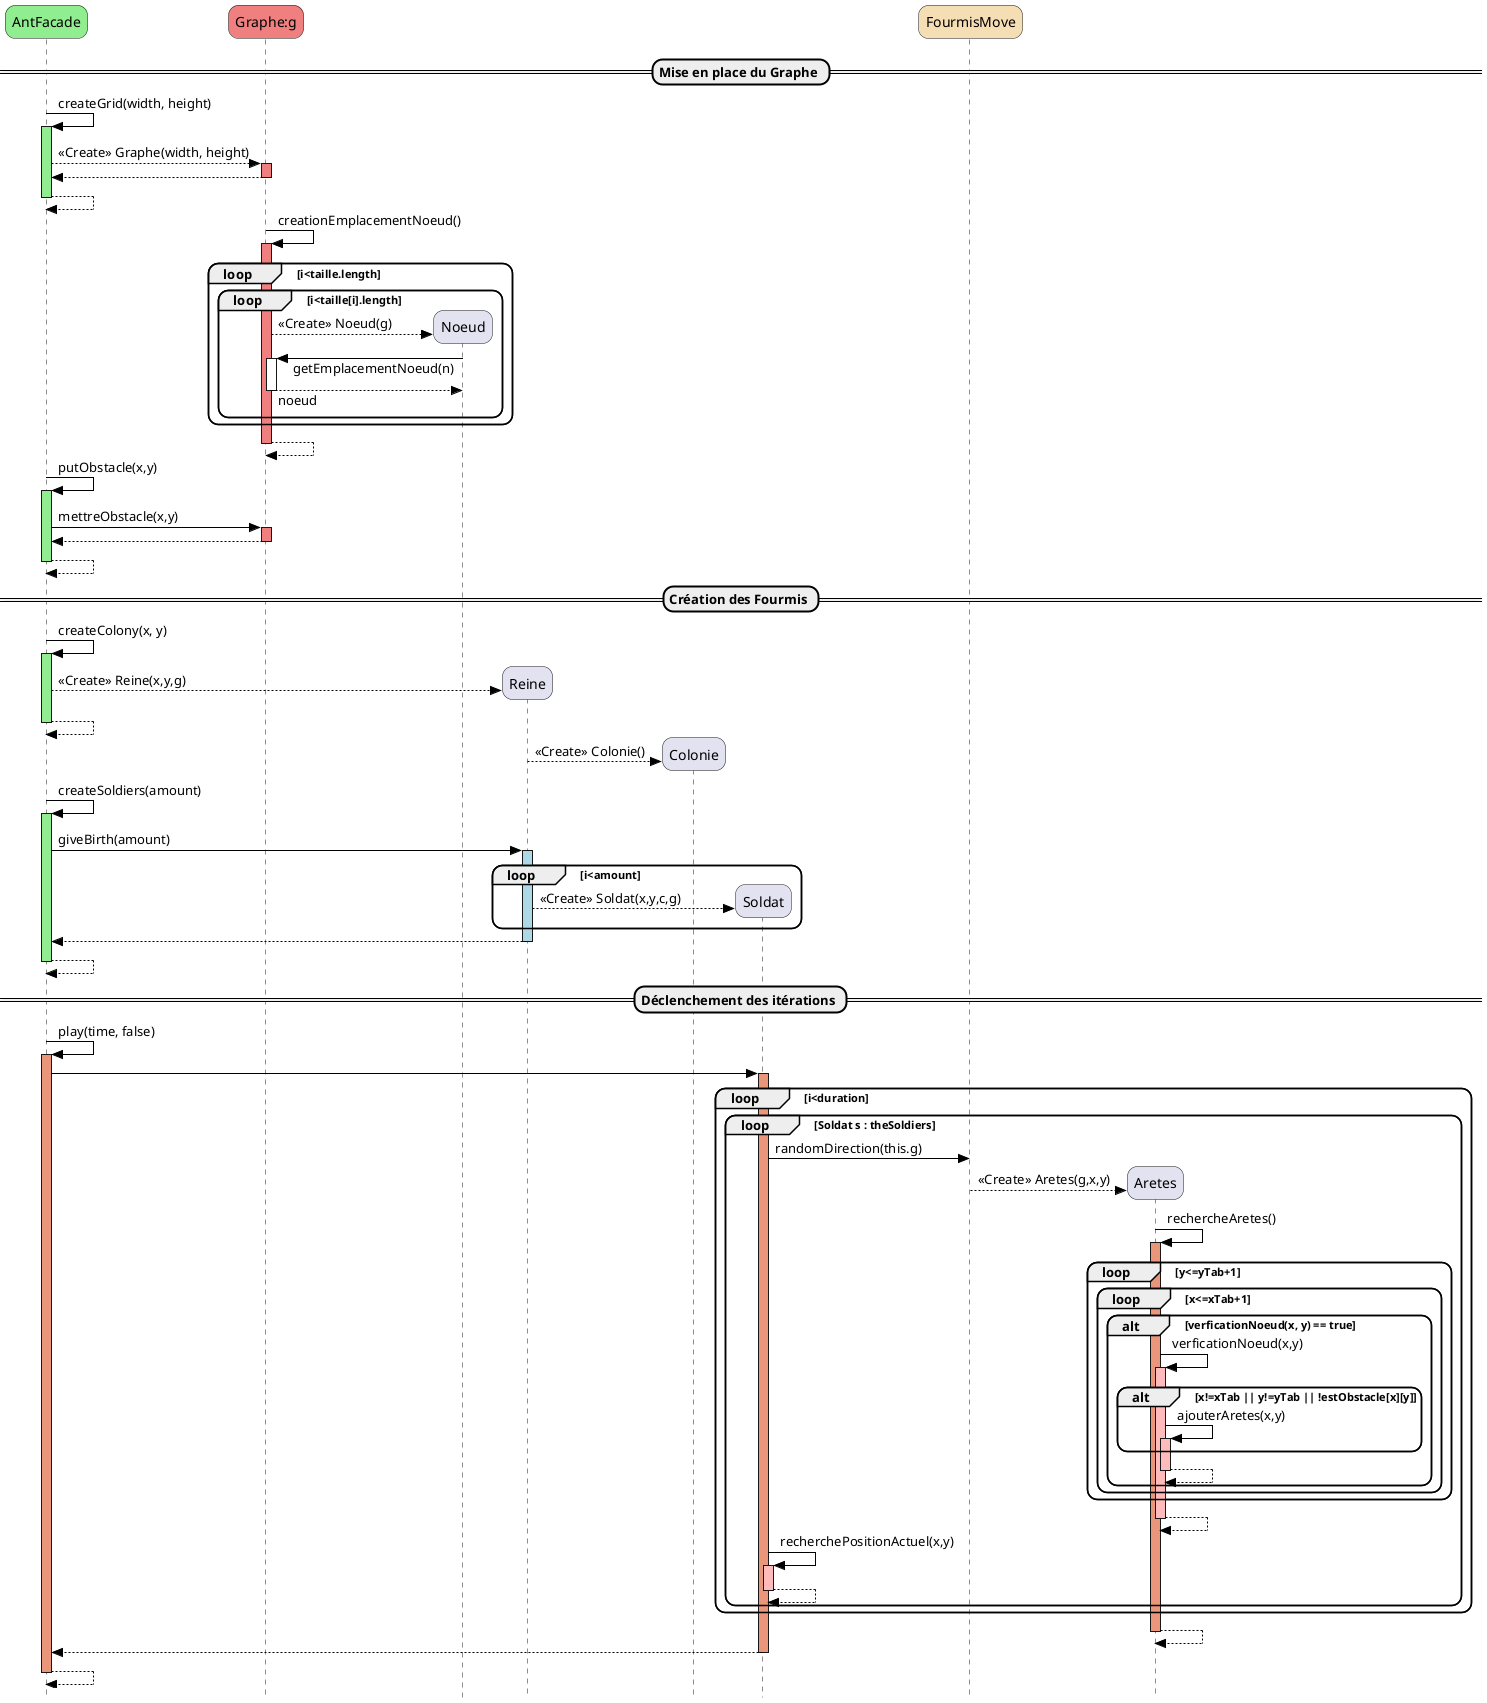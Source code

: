 @startuml
'https://plantuml.com/sequence-diagram

skinparam style strictuml
skinparam responseMessageBelowArrow true
skinparam roundcorner 20
skinparam ArrowColor #black
hide footbox

participant "AntFacade" as ant #lightgreen
participant "Graphe:g" as graphe #lightcoral

== Mise en place du Graphe ==
' ---------GRAPHE--------------
ant -> ant++ #lightgreen : createGrid(width, height)
    ant --> graphe++ #lightcoral : <<Create>> Graphe(width, height)
return
return

graphe -> graphe++ #lightcoral : creationEmplacementNoeud()
loop i<taille.length
    loop i<taille[i].length
        ' ---------NOEUD--------------
            create Noeud
            graphe --> Noeud : <<Create>> Noeud(g)
            graphe <- Noeud++ : getEmplacementNoeud(n)
                return noeud
    end
end
return

ant -> ant++ #lightgreen : putObstacle(x,y)
    ant -> graphe++ #lightcoral : mettreObstacle(x,y)
return
return

== Création des Fourmis ==
' ---------REINE--------------
ant -> ant++ #lightgreen : createColony(x, y)
create Reine
    ant --> Reine : <<Create>> Reine(x,y,g)
return

' ---------COLONIE--------------
create Colonie
Reine --> Colonie : <<Create>> Colonie()

ant -> ant++ #lightgreen : createSoldiers(amount)
    ant -> Reine++ #lightblue : giveBirth(amount)
    loop i<amount
        ' ---------SOLDAT--------------
        create Soldat
        Reine --> Soldat : <<Create>> Soldat(x,y,c,g)
    end
return
return

participant "FourmisMove" #Wheat
== Déclenchement des itérations ==
ant -> ant++ #DarkSalmon : play(time, false)
ant -> Soldat++ #DarkSalmon
loop i<duration
    loop Soldat s : theSoldiers
        Soldat -> FourmisMove : randomDirection(this.g)
        ' ---------ARETES--------------
        create Aretes
        FourmisMove --> Aretes : <<Create>> Aretes(g,x,y)
        Aretes -> Aretes++ #DarkSalmon : rechercheAretes()
        loop y<=yTab+1
            loop x<=xTab+1
                alt verficationNoeud(x, y) == true
                    Aretes -> Aretes++ #FFBBBB : verficationNoeud(x,y)
                        alt x!=xTab || y!=yTab || !estObstacle[x][y]
                            Aretes -> Aretes++ #FFBBBB : ajouterAretes(x,y)
                        end
                    return
                end
            end
        end
            return
        Soldat -> Soldat++ #FFBBBB : recherchePositionActuel(x,y)
            return
    end
end
return
return
return




@enduml